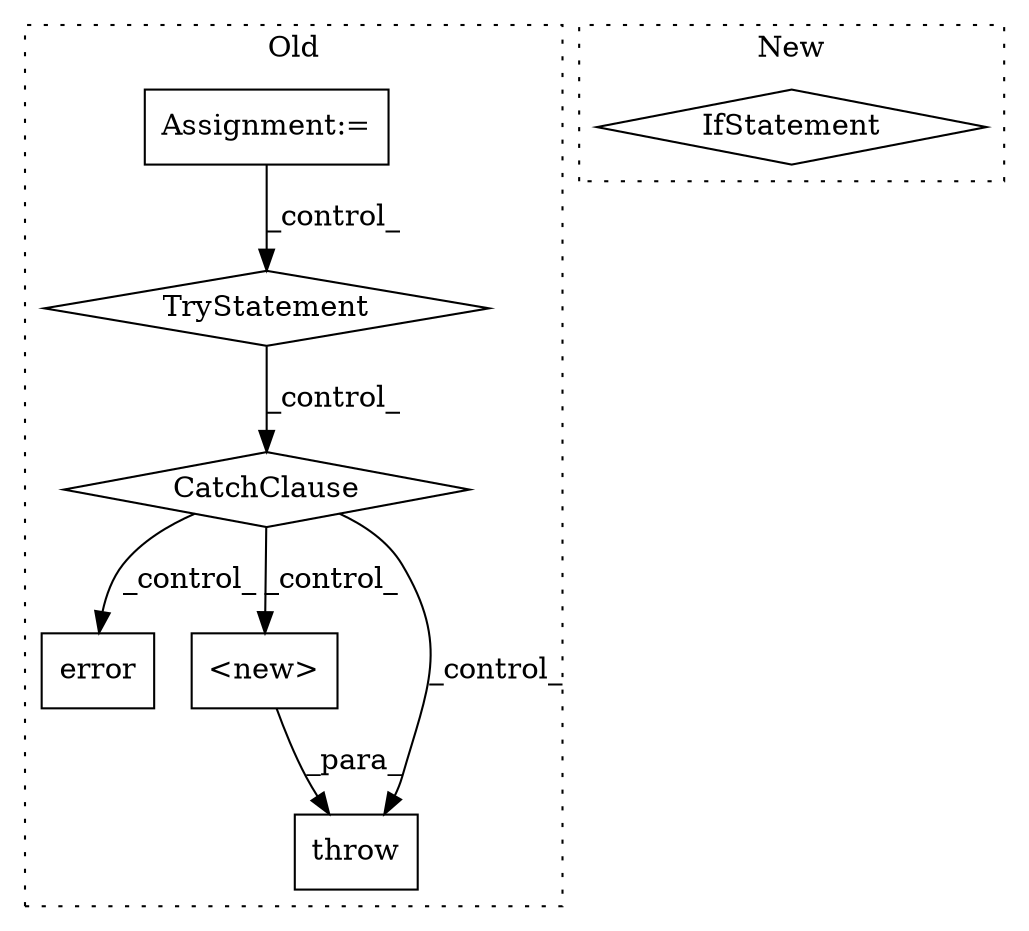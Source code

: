 digraph G {
subgraph cluster0 {
1 [label="error" a="32" s="7058,7384" l="6,1" shape="box"];
3 [label="Assignment:=" a="7" s="6499,6586" l="57,2" shape="box"];
4 [label="CatchClause" a="12" s="6999,7037" l="15,2" shape="diamond"];
5 [label="<new>" a="14" s="7403" l="17" shape="box"];
6 [label="throw" a="53" s="7397" l="6" shape="box"];
7 [label="TryStatement" a="54" s="6843" l="4" shape="diamond"];
label = "Old";
style="dotted";
}
subgraph cluster1 {
2 [label="IfStatement" a="25" s="7198" l="51" shape="diamond"];
label = "New";
style="dotted";
}
3 -> 7 [label="_control_"];
4 -> 1 [label="_control_"];
4 -> 6 [label="_control_"];
4 -> 5 [label="_control_"];
5 -> 6 [label="_para_"];
7 -> 4 [label="_control_"];
}